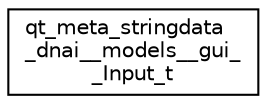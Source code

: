 digraph "Graphical Class Hierarchy"
{
  edge [fontname="Helvetica",fontsize="10",labelfontname="Helvetica",labelfontsize="10"];
  node [fontname="Helvetica",fontsize="10",shape=record];
  rankdir="LR";
  Node1 [label="qt_meta_stringdata\l_dnai__models__gui_\l_Input_t",height=0.2,width=0.4,color="black", fillcolor="white", style="filled",URL="$structqt__meta__stringdata__dnai____models____gui_____input__t.html"];
}
